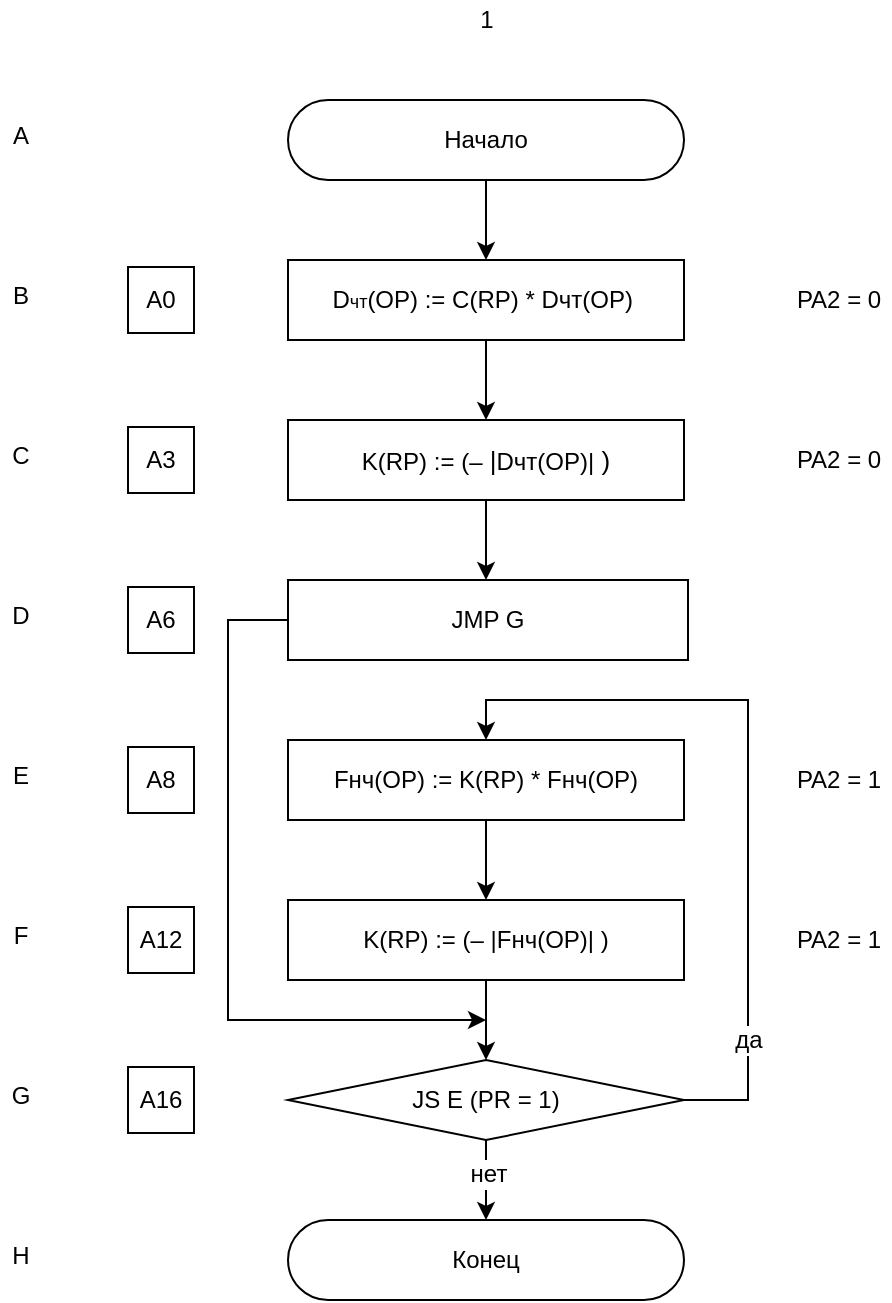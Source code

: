 <mxfile version="12.6.5" type="device"><diagram id="TZIP3zI4dNsuvHg92CM3" name="Page-1"><mxGraphModel dx="898" dy="666" grid="0" gridSize="10" guides="1" tooltips="1" connect="1" arrows="1" fold="1" page="1" pageScale="1" pageWidth="827" pageHeight="1169" math="0" shadow="0"><root><mxCell id="0"/><mxCell id="1" parent="0"/><mxCell id="sTAM0UfuS_xUccPrhti--72" style="edgeStyle=orthogonalEdgeStyle;rounded=0;orthogonalLoop=1;jettySize=auto;html=1;entryX=0.5;entryY=0;entryDx=0;entryDy=0;" parent="1" source="sTAM0UfuS_xUccPrhti--1" target="sTAM0UfuS_xUccPrhti--4" edge="1"><mxGeometry relative="1" as="geometry"/></mxCell><mxCell id="sTAM0UfuS_xUccPrhti--1" value="Начало" style="rounded=1;whiteSpace=wrap;html=1;arcSize=50;" parent="1" vertex="1"><mxGeometry x="280" y="120" width="198" height="40" as="geometry"/></mxCell><mxCell id="sTAM0UfuS_xUccPrhti--2" value="Конец" style="rounded=1;whiteSpace=wrap;html=1;arcSize=50;" parent="1" vertex="1"><mxGeometry x="280" y="680" width="198" height="40" as="geometry"/></mxCell><mxCell id="sTAM0UfuS_xUccPrhti--71" style="edgeStyle=orthogonalEdgeStyle;rounded=0;orthogonalLoop=1;jettySize=auto;html=1;entryX=0.5;entryY=0;entryDx=0;entryDy=0;" parent="1" source="sTAM0UfuS_xUccPrhti--3" edge="1"><mxGeometry relative="1" as="geometry"><mxPoint x="379" y="360" as="targetPoint"/></mxGeometry></mxCell><mxCell id="sTAM0UfuS_xUccPrhti--3" value="&lt;span style=&quot;white-space: normal&quot;&gt;&lt;font style=&quot;font-size: 12px&quot;&gt;K(RP) := (–&lt;/font&gt;&lt;span style=&quot;font-size: 13px&quot;&gt;&amp;nbsp;|&lt;/span&gt;&lt;font style=&quot;font-size: 12px&quot;&gt;Dчт(OP)|&lt;/font&gt;&lt;span style=&quot;font-size: 13px&quot;&gt; &lt;/span&gt;&lt;span style=&quot;font-size: 13px&quot;&gt;)&lt;/span&gt;&lt;/span&gt;" style="rounded=0;whiteSpace=wrap;html=1;" parent="1" vertex="1"><mxGeometry x="280" y="280" width="198" height="40" as="geometry"/></mxCell><mxCell id="sTAM0UfuS_xUccPrhti--70" style="edgeStyle=orthogonalEdgeStyle;rounded=0;orthogonalLoop=1;jettySize=auto;html=1;entryX=0.5;entryY=0;entryDx=0;entryDy=0;" parent="1" source="sTAM0UfuS_xUccPrhti--4" target="sTAM0UfuS_xUccPrhti--3" edge="1"><mxGeometry relative="1" as="geometry"/></mxCell><mxCell id="sTAM0UfuS_xUccPrhti--4" value="D&lt;font style=&quot;font-size: 9px&quot;&gt;чт&lt;/font&gt;(OP) := C(RP) * Dчт(OP)&amp;nbsp;" style="rounded=0;whiteSpace=wrap;html=1;" parent="1" vertex="1"><mxGeometry x="280" y="200" width="198" height="40" as="geometry"/></mxCell><mxCell id="sTAM0UfuS_xUccPrhti--68" style="edgeStyle=orthogonalEdgeStyle;rounded=0;orthogonalLoop=1;jettySize=auto;html=1;entryX=0.5;entryY=0;entryDx=0;entryDy=0;" parent="1" source="sTAM0UfuS_xUccPrhti--5" target="sTAM0UfuS_xUccPrhti--7" edge="1"><mxGeometry relative="1" as="geometry"/></mxCell><mxCell id="sTAM0UfuS_xUccPrhti--5" value="Fнч(OP) := K(RP) * Fнч(OP)" style="rounded=0;whiteSpace=wrap;html=1;" parent="1" vertex="1"><mxGeometry x="280" y="440" width="198" height="40" as="geometry"/></mxCell><mxCell id="sTAM0UfuS_xUccPrhti--67" style="edgeStyle=orthogonalEdgeStyle;rounded=0;orthogonalLoop=1;jettySize=auto;html=1;entryX=0.5;entryY=0;entryDx=0;entryDy=0;" parent="1" source="sTAM0UfuS_xUccPrhti--7" target="sTAM0UfuS_xUccPrhti--8" edge="1"><mxGeometry relative="1" as="geometry"/></mxCell><mxCell id="sTAM0UfuS_xUccPrhti--7" value="&lt;font style=&quot;font-size: 12px&quot;&gt;K(RP) := (– |Fнч(OP)| )&lt;/font&gt;" style="rounded=0;whiteSpace=wrap;html=1;fontSize=12;" parent="1" vertex="1"><mxGeometry x="280" y="520" width="198" height="40" as="geometry"/></mxCell><mxCell id="sTAM0UfuS_xUccPrhti--65" style="edgeStyle=orthogonalEdgeStyle;rounded=0;orthogonalLoop=1;jettySize=auto;html=1;entryX=0.5;entryY=0;entryDx=0;entryDy=0;" parent="1" source="sTAM0UfuS_xUccPrhti--8" target="sTAM0UfuS_xUccPrhti--5" edge="1"><mxGeometry relative="1" as="geometry"><Array as="points"><mxPoint x="510" y="620"/><mxPoint x="510" y="420"/><mxPoint x="379" y="420"/></Array></mxGeometry></mxCell><mxCell id="sTAM0UfuS_xUccPrhti--73" value="да" style="text;html=1;align=center;verticalAlign=middle;resizable=0;points=[];labelBackgroundColor=#ffffff;" parent="sTAM0UfuS_xUccPrhti--65" vertex="1" connectable="0"><mxGeometry x="-0.833" y="4" relative="1" as="geometry"><mxPoint x="4" y="-30" as="offset"/></mxGeometry></mxCell><mxCell id="sTAM0UfuS_xUccPrhti--66" style="edgeStyle=orthogonalEdgeStyle;rounded=0;orthogonalLoop=1;jettySize=auto;html=1;exitX=0.5;exitY=1;exitDx=0;exitDy=0;entryX=0.5;entryY=0;entryDx=0;entryDy=0;" parent="1" source="sTAM0UfuS_xUccPrhti--8" target="sTAM0UfuS_xUccPrhti--2" edge="1"><mxGeometry relative="1" as="geometry"/></mxCell><mxCell id="sTAM0UfuS_xUccPrhti--74" value="нет" style="text;html=1;align=center;verticalAlign=middle;resizable=0;points=[];labelBackgroundColor=#ffffff;" parent="sTAM0UfuS_xUccPrhti--66" vertex="1" connectable="0"><mxGeometry x="-0.15" y="1" relative="1" as="geometry"><mxPoint as="offset"/></mxGeometry></mxCell><mxCell id="sTAM0UfuS_xUccPrhti--8" value="JS E (PR = 1)" style="rhombus;whiteSpace=wrap;html=1;" parent="1" vertex="1"><mxGeometry x="280" y="600" width="198" height="40" as="geometry"/></mxCell><mxCell id="sTAM0UfuS_xUccPrhti--69" style="edgeStyle=orthogonalEdgeStyle;rounded=0;orthogonalLoop=1;jettySize=auto;html=1;" parent="1" edge="1"><mxGeometry relative="1" as="geometry"><mxPoint x="379" y="580" as="targetPoint"/><Array as="points"><mxPoint x="250" y="380"/><mxPoint x="250" y="580"/></Array><mxPoint x="280" y="380" as="sourcePoint"/></mxGeometry></mxCell><mxCell id="sTAM0UfuS_xUccPrhti--21" value="PA2 = 0" style="text;html=1;align=center;verticalAlign=middle;resizable=0;points=[];autosize=1;" parent="1" vertex="1"><mxGeometry x="529" y="211" width="52" height="18" as="geometry"/></mxCell><mxCell id="sTAM0UfuS_xUccPrhti--22" value="PA2 = 0" style="text;html=1;align=center;verticalAlign=middle;resizable=0;points=[];autosize=1;" parent="1" vertex="1"><mxGeometry x="529" y="291" width="52" height="18" as="geometry"/></mxCell><mxCell id="sTAM0UfuS_xUccPrhti--23" value="PA2 = 1" style="text;html=1;align=center;verticalAlign=middle;resizable=0;points=[];autosize=1;" parent="1" vertex="1"><mxGeometry x="529" y="451" width="52" height="18" as="geometry"/></mxCell><mxCell id="sTAM0UfuS_xUccPrhti--24" value="PA2 = 1" style="text;html=1;align=center;verticalAlign=middle;resizable=0;points=[];autosize=1;" parent="1" vertex="1"><mxGeometry x="529" y="531" width="52" height="18" as="geometry"/></mxCell><mxCell id="sTAM0UfuS_xUccPrhti--25" value="1" style="text;html=1;align=center;verticalAlign=middle;resizable=0;points=[];autosize=1;" parent="1" vertex="1"><mxGeometry x="369" y="70" width="20" height="20" as="geometry"/></mxCell><mxCell id="sTAM0UfuS_xUccPrhti--26" value="A" style="text;html=1;align=center;verticalAlign=middle;resizable=0;points=[];autosize=1;" parent="1" vertex="1"><mxGeometry x="136" y="128" width="20" height="20" as="geometry"/></mxCell><mxCell id="sTAM0UfuS_xUccPrhti--27" value="B" style="text;html=1;align=center;verticalAlign=middle;resizable=0;points=[];autosize=1;" parent="1" vertex="1"><mxGeometry x="136" y="208" width="20" height="20" as="geometry"/></mxCell><mxCell id="sTAM0UfuS_xUccPrhti--28" value="G" style="text;html=1;align=center;verticalAlign=middle;resizable=0;points=[];autosize=1;" parent="1" vertex="1"><mxGeometry x="136" y="608" width="20" height="20" as="geometry"/></mxCell><mxCell id="sTAM0UfuS_xUccPrhti--29" value="C" style="text;html=1;align=center;verticalAlign=middle;resizable=0;points=[];autosize=1;" parent="1" vertex="1"><mxGeometry x="136" y="288" width="20" height="20" as="geometry"/></mxCell><mxCell id="sTAM0UfuS_xUccPrhti--30" value="E" style="text;html=1;align=center;verticalAlign=middle;resizable=0;points=[];autosize=1;" parent="1" vertex="1"><mxGeometry x="136" y="448" width="20" height="20" as="geometry"/></mxCell><mxCell id="sTAM0UfuS_xUccPrhti--31" value="D" style="text;html=1;align=center;verticalAlign=middle;resizable=0;points=[];autosize=1;" parent="1" vertex="1"><mxGeometry x="136" y="368" width="20" height="20" as="geometry"/></mxCell><mxCell id="sTAM0UfuS_xUccPrhti--32" value="F" style="text;html=1;align=center;verticalAlign=middle;resizable=0;points=[];autosize=1;" parent="1" vertex="1"><mxGeometry x="136" y="528" width="20" height="20" as="geometry"/></mxCell><mxCell id="sTAM0UfuS_xUccPrhti--33" value="H" style="text;html=1;align=center;verticalAlign=middle;resizable=0;points=[];autosize=1;" parent="1" vertex="1"><mxGeometry x="136" y="688" width="20" height="20" as="geometry"/></mxCell><mxCell id="g7Y5ldBtTkKnOJDESqit-1" value="A0" style="whiteSpace=wrap;html=1;aspect=fixed;" parent="1" vertex="1"><mxGeometry x="200" y="203.5" width="33" height="33" as="geometry"/></mxCell><mxCell id="g7Y5ldBtTkKnOJDESqit-2" value="A3" style="whiteSpace=wrap;html=1;aspect=fixed;" parent="1" vertex="1"><mxGeometry x="200" y="283.5" width="33" height="33" as="geometry"/></mxCell><mxCell id="g7Y5ldBtTkKnOJDESqit-3" value="A6&lt;span style=&quot;color: rgba(0 , 0 , 0 , 0) ; font-family: monospace ; font-size: 0px ; white-space: nowrap&quot;&gt;%3CmxGraphModel%3E%3Croot%3E%3CmxCell%20id%3D%220%22%2F%3E%3CmxCell%20id%3D%221%22%20parent%3D%220%22%2F%3E%3CmxCell%20id%3D%222%22%20value%3D%22A0%22%20style%3D%22whiteSpace%3Dwrap%3Bhtml%3D1%3Baspect%3Dfixed%3B%22%20vertex%3D%221%22%20parent%3D%221%22%3E%3CmxGeometry%20x%3D%22200%22%20y%3D%22203.5%22%20width%3D%2233%22%20height%3D%2233%22%20as%3D%22geometry%22%2F%3E%3C%2FmxCell%3E%3C%2Froot%3E%3C%2FmxGraphModel%3E&lt;/span&gt;" style="whiteSpace=wrap;html=1;aspect=fixed;" parent="1" vertex="1"><mxGeometry x="200" y="363.5" width="33" height="33" as="geometry"/></mxCell><mxCell id="g7Y5ldBtTkKnOJDESqit-4" value="A8" style="whiteSpace=wrap;html=1;aspect=fixed;" parent="1" vertex="1"><mxGeometry x="200" y="443.5" width="33" height="33" as="geometry"/></mxCell><mxCell id="g7Y5ldBtTkKnOJDESqit-5" value="A12" style="whiteSpace=wrap;html=1;aspect=fixed;" parent="1" vertex="1"><mxGeometry x="200" y="523.5" width="33" height="33" as="geometry"/></mxCell><mxCell id="g7Y5ldBtTkKnOJDESqit-6" value="A16" style="whiteSpace=wrap;html=1;aspect=fixed;" parent="1" vertex="1"><mxGeometry x="200" y="603.5" width="33" height="33" as="geometry"/></mxCell><mxCell id="rqAp6ahVRqjMYlq8fbx8-1" value="&lt;span style=&quot;white-space: normal&quot;&gt;JMP G&lt;/span&gt;" style="rounded=0;whiteSpace=wrap;html=1;" parent="1" vertex="1"><mxGeometry x="280" y="360" width="200" height="40" as="geometry"/></mxCell></root></mxGraphModel></diagram></mxfile>